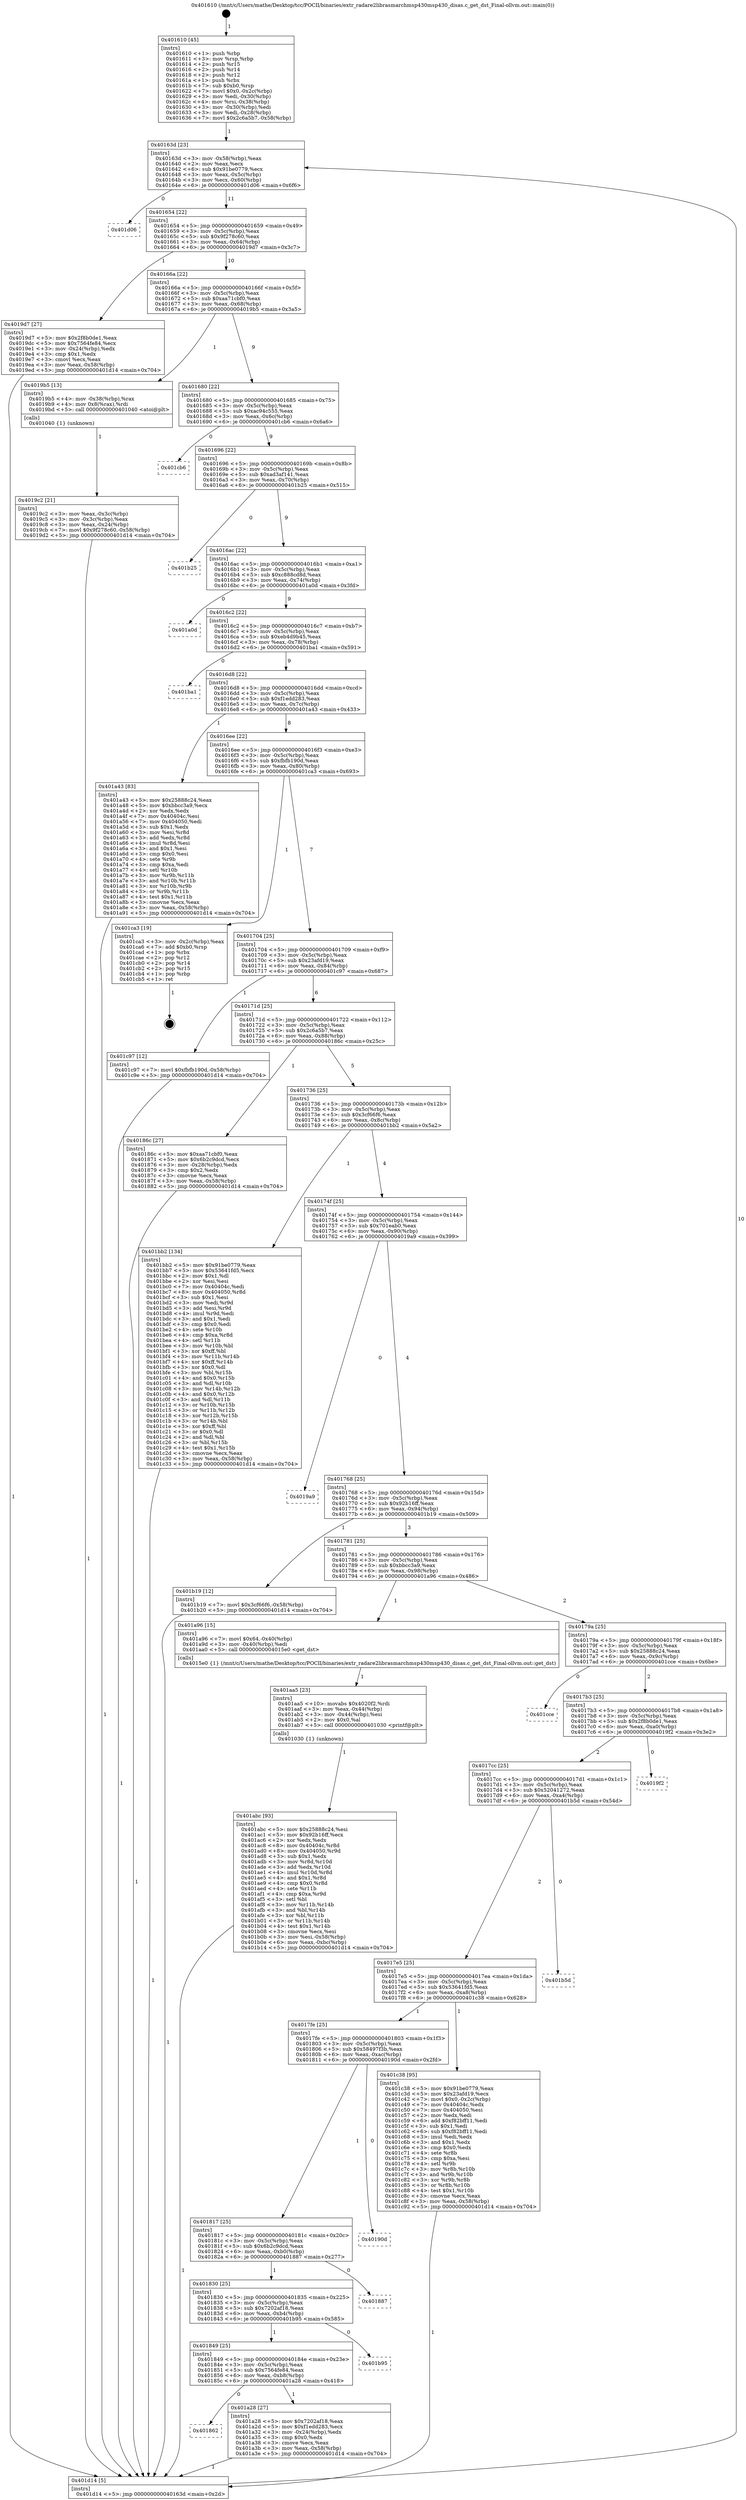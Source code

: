 digraph "0x401610" {
  label = "0x401610 (/mnt/c/Users/mathe/Desktop/tcc/POCII/binaries/extr_radare2librasmarchmsp430msp430_disas.c_get_dst_Final-ollvm.out::main(0))"
  labelloc = "t"
  node[shape=record]

  Entry [label="",width=0.3,height=0.3,shape=circle,fillcolor=black,style=filled]
  "0x40163d" [label="{
     0x40163d [23]\l
     | [instrs]\l
     &nbsp;&nbsp;0x40163d \<+3\>: mov -0x58(%rbp),%eax\l
     &nbsp;&nbsp;0x401640 \<+2\>: mov %eax,%ecx\l
     &nbsp;&nbsp;0x401642 \<+6\>: sub $0x91be0779,%ecx\l
     &nbsp;&nbsp;0x401648 \<+3\>: mov %eax,-0x5c(%rbp)\l
     &nbsp;&nbsp;0x40164b \<+3\>: mov %ecx,-0x60(%rbp)\l
     &nbsp;&nbsp;0x40164e \<+6\>: je 0000000000401d06 \<main+0x6f6\>\l
  }"]
  "0x401d06" [label="{
     0x401d06\l
  }", style=dashed]
  "0x401654" [label="{
     0x401654 [22]\l
     | [instrs]\l
     &nbsp;&nbsp;0x401654 \<+5\>: jmp 0000000000401659 \<main+0x49\>\l
     &nbsp;&nbsp;0x401659 \<+3\>: mov -0x5c(%rbp),%eax\l
     &nbsp;&nbsp;0x40165c \<+5\>: sub $0x9f278c60,%eax\l
     &nbsp;&nbsp;0x401661 \<+3\>: mov %eax,-0x64(%rbp)\l
     &nbsp;&nbsp;0x401664 \<+6\>: je 00000000004019d7 \<main+0x3c7\>\l
  }"]
  Exit [label="",width=0.3,height=0.3,shape=circle,fillcolor=black,style=filled,peripheries=2]
  "0x4019d7" [label="{
     0x4019d7 [27]\l
     | [instrs]\l
     &nbsp;&nbsp;0x4019d7 \<+5\>: mov $0x2f8b0de1,%eax\l
     &nbsp;&nbsp;0x4019dc \<+5\>: mov $0x7564fe84,%ecx\l
     &nbsp;&nbsp;0x4019e1 \<+3\>: mov -0x24(%rbp),%edx\l
     &nbsp;&nbsp;0x4019e4 \<+3\>: cmp $0x1,%edx\l
     &nbsp;&nbsp;0x4019e7 \<+3\>: cmovl %ecx,%eax\l
     &nbsp;&nbsp;0x4019ea \<+3\>: mov %eax,-0x58(%rbp)\l
     &nbsp;&nbsp;0x4019ed \<+5\>: jmp 0000000000401d14 \<main+0x704\>\l
  }"]
  "0x40166a" [label="{
     0x40166a [22]\l
     | [instrs]\l
     &nbsp;&nbsp;0x40166a \<+5\>: jmp 000000000040166f \<main+0x5f\>\l
     &nbsp;&nbsp;0x40166f \<+3\>: mov -0x5c(%rbp),%eax\l
     &nbsp;&nbsp;0x401672 \<+5\>: sub $0xaa71cbf0,%eax\l
     &nbsp;&nbsp;0x401677 \<+3\>: mov %eax,-0x68(%rbp)\l
     &nbsp;&nbsp;0x40167a \<+6\>: je 00000000004019b5 \<main+0x3a5\>\l
  }"]
  "0x401abc" [label="{
     0x401abc [93]\l
     | [instrs]\l
     &nbsp;&nbsp;0x401abc \<+5\>: mov $0x25888c24,%esi\l
     &nbsp;&nbsp;0x401ac1 \<+5\>: mov $0x92b16ff,%ecx\l
     &nbsp;&nbsp;0x401ac6 \<+2\>: xor %edx,%edx\l
     &nbsp;&nbsp;0x401ac8 \<+8\>: mov 0x40404c,%r8d\l
     &nbsp;&nbsp;0x401ad0 \<+8\>: mov 0x404050,%r9d\l
     &nbsp;&nbsp;0x401ad8 \<+3\>: sub $0x1,%edx\l
     &nbsp;&nbsp;0x401adb \<+3\>: mov %r8d,%r10d\l
     &nbsp;&nbsp;0x401ade \<+3\>: add %edx,%r10d\l
     &nbsp;&nbsp;0x401ae1 \<+4\>: imul %r10d,%r8d\l
     &nbsp;&nbsp;0x401ae5 \<+4\>: and $0x1,%r8d\l
     &nbsp;&nbsp;0x401ae9 \<+4\>: cmp $0x0,%r8d\l
     &nbsp;&nbsp;0x401aed \<+4\>: sete %r11b\l
     &nbsp;&nbsp;0x401af1 \<+4\>: cmp $0xa,%r9d\l
     &nbsp;&nbsp;0x401af5 \<+3\>: setl %bl\l
     &nbsp;&nbsp;0x401af8 \<+3\>: mov %r11b,%r14b\l
     &nbsp;&nbsp;0x401afb \<+3\>: and %bl,%r14b\l
     &nbsp;&nbsp;0x401afe \<+3\>: xor %bl,%r11b\l
     &nbsp;&nbsp;0x401b01 \<+3\>: or %r11b,%r14b\l
     &nbsp;&nbsp;0x401b04 \<+4\>: test $0x1,%r14b\l
     &nbsp;&nbsp;0x401b08 \<+3\>: cmovne %ecx,%esi\l
     &nbsp;&nbsp;0x401b0b \<+3\>: mov %esi,-0x58(%rbp)\l
     &nbsp;&nbsp;0x401b0e \<+6\>: mov %eax,-0xbc(%rbp)\l
     &nbsp;&nbsp;0x401b14 \<+5\>: jmp 0000000000401d14 \<main+0x704\>\l
  }"]
  "0x4019b5" [label="{
     0x4019b5 [13]\l
     | [instrs]\l
     &nbsp;&nbsp;0x4019b5 \<+4\>: mov -0x38(%rbp),%rax\l
     &nbsp;&nbsp;0x4019b9 \<+4\>: mov 0x8(%rax),%rdi\l
     &nbsp;&nbsp;0x4019bd \<+5\>: call 0000000000401040 \<atoi@plt\>\l
     | [calls]\l
     &nbsp;&nbsp;0x401040 \{1\} (unknown)\l
  }"]
  "0x401680" [label="{
     0x401680 [22]\l
     | [instrs]\l
     &nbsp;&nbsp;0x401680 \<+5\>: jmp 0000000000401685 \<main+0x75\>\l
     &nbsp;&nbsp;0x401685 \<+3\>: mov -0x5c(%rbp),%eax\l
     &nbsp;&nbsp;0x401688 \<+5\>: sub $0xac94c555,%eax\l
     &nbsp;&nbsp;0x40168d \<+3\>: mov %eax,-0x6c(%rbp)\l
     &nbsp;&nbsp;0x401690 \<+6\>: je 0000000000401cb6 \<main+0x6a6\>\l
  }"]
  "0x401aa5" [label="{
     0x401aa5 [23]\l
     | [instrs]\l
     &nbsp;&nbsp;0x401aa5 \<+10\>: movabs $0x4020f2,%rdi\l
     &nbsp;&nbsp;0x401aaf \<+3\>: mov %eax,-0x44(%rbp)\l
     &nbsp;&nbsp;0x401ab2 \<+3\>: mov -0x44(%rbp),%esi\l
     &nbsp;&nbsp;0x401ab5 \<+2\>: mov $0x0,%al\l
     &nbsp;&nbsp;0x401ab7 \<+5\>: call 0000000000401030 \<printf@plt\>\l
     | [calls]\l
     &nbsp;&nbsp;0x401030 \{1\} (unknown)\l
  }"]
  "0x401cb6" [label="{
     0x401cb6\l
  }", style=dashed]
  "0x401696" [label="{
     0x401696 [22]\l
     | [instrs]\l
     &nbsp;&nbsp;0x401696 \<+5\>: jmp 000000000040169b \<main+0x8b\>\l
     &nbsp;&nbsp;0x40169b \<+3\>: mov -0x5c(%rbp),%eax\l
     &nbsp;&nbsp;0x40169e \<+5\>: sub $0xad3af141,%eax\l
     &nbsp;&nbsp;0x4016a3 \<+3\>: mov %eax,-0x70(%rbp)\l
     &nbsp;&nbsp;0x4016a6 \<+6\>: je 0000000000401b25 \<main+0x515\>\l
  }"]
  "0x401862" [label="{
     0x401862\l
  }", style=dashed]
  "0x401b25" [label="{
     0x401b25\l
  }", style=dashed]
  "0x4016ac" [label="{
     0x4016ac [22]\l
     | [instrs]\l
     &nbsp;&nbsp;0x4016ac \<+5\>: jmp 00000000004016b1 \<main+0xa1\>\l
     &nbsp;&nbsp;0x4016b1 \<+3\>: mov -0x5c(%rbp),%eax\l
     &nbsp;&nbsp;0x4016b4 \<+5\>: sub $0xc888cd8d,%eax\l
     &nbsp;&nbsp;0x4016b9 \<+3\>: mov %eax,-0x74(%rbp)\l
     &nbsp;&nbsp;0x4016bc \<+6\>: je 0000000000401a0d \<main+0x3fd\>\l
  }"]
  "0x401a28" [label="{
     0x401a28 [27]\l
     | [instrs]\l
     &nbsp;&nbsp;0x401a28 \<+5\>: mov $0x7202af18,%eax\l
     &nbsp;&nbsp;0x401a2d \<+5\>: mov $0xf1edd283,%ecx\l
     &nbsp;&nbsp;0x401a32 \<+3\>: mov -0x24(%rbp),%edx\l
     &nbsp;&nbsp;0x401a35 \<+3\>: cmp $0x0,%edx\l
     &nbsp;&nbsp;0x401a38 \<+3\>: cmove %ecx,%eax\l
     &nbsp;&nbsp;0x401a3b \<+3\>: mov %eax,-0x58(%rbp)\l
     &nbsp;&nbsp;0x401a3e \<+5\>: jmp 0000000000401d14 \<main+0x704\>\l
  }"]
  "0x401a0d" [label="{
     0x401a0d\l
  }", style=dashed]
  "0x4016c2" [label="{
     0x4016c2 [22]\l
     | [instrs]\l
     &nbsp;&nbsp;0x4016c2 \<+5\>: jmp 00000000004016c7 \<main+0xb7\>\l
     &nbsp;&nbsp;0x4016c7 \<+3\>: mov -0x5c(%rbp),%eax\l
     &nbsp;&nbsp;0x4016ca \<+5\>: sub $0xeb4d9b45,%eax\l
     &nbsp;&nbsp;0x4016cf \<+3\>: mov %eax,-0x78(%rbp)\l
     &nbsp;&nbsp;0x4016d2 \<+6\>: je 0000000000401ba1 \<main+0x591\>\l
  }"]
  "0x401849" [label="{
     0x401849 [25]\l
     | [instrs]\l
     &nbsp;&nbsp;0x401849 \<+5\>: jmp 000000000040184e \<main+0x23e\>\l
     &nbsp;&nbsp;0x40184e \<+3\>: mov -0x5c(%rbp),%eax\l
     &nbsp;&nbsp;0x401851 \<+5\>: sub $0x7564fe84,%eax\l
     &nbsp;&nbsp;0x401856 \<+6\>: mov %eax,-0xb8(%rbp)\l
     &nbsp;&nbsp;0x40185c \<+6\>: je 0000000000401a28 \<main+0x418\>\l
  }"]
  "0x401ba1" [label="{
     0x401ba1\l
  }", style=dashed]
  "0x4016d8" [label="{
     0x4016d8 [22]\l
     | [instrs]\l
     &nbsp;&nbsp;0x4016d8 \<+5\>: jmp 00000000004016dd \<main+0xcd\>\l
     &nbsp;&nbsp;0x4016dd \<+3\>: mov -0x5c(%rbp),%eax\l
     &nbsp;&nbsp;0x4016e0 \<+5\>: sub $0xf1edd283,%eax\l
     &nbsp;&nbsp;0x4016e5 \<+3\>: mov %eax,-0x7c(%rbp)\l
     &nbsp;&nbsp;0x4016e8 \<+6\>: je 0000000000401a43 \<main+0x433\>\l
  }"]
  "0x401b95" [label="{
     0x401b95\l
  }", style=dashed]
  "0x401a43" [label="{
     0x401a43 [83]\l
     | [instrs]\l
     &nbsp;&nbsp;0x401a43 \<+5\>: mov $0x25888c24,%eax\l
     &nbsp;&nbsp;0x401a48 \<+5\>: mov $0xbbcc3a9,%ecx\l
     &nbsp;&nbsp;0x401a4d \<+2\>: xor %edx,%edx\l
     &nbsp;&nbsp;0x401a4f \<+7\>: mov 0x40404c,%esi\l
     &nbsp;&nbsp;0x401a56 \<+7\>: mov 0x404050,%edi\l
     &nbsp;&nbsp;0x401a5d \<+3\>: sub $0x1,%edx\l
     &nbsp;&nbsp;0x401a60 \<+3\>: mov %esi,%r8d\l
     &nbsp;&nbsp;0x401a63 \<+3\>: add %edx,%r8d\l
     &nbsp;&nbsp;0x401a66 \<+4\>: imul %r8d,%esi\l
     &nbsp;&nbsp;0x401a6a \<+3\>: and $0x1,%esi\l
     &nbsp;&nbsp;0x401a6d \<+3\>: cmp $0x0,%esi\l
     &nbsp;&nbsp;0x401a70 \<+4\>: sete %r9b\l
     &nbsp;&nbsp;0x401a74 \<+3\>: cmp $0xa,%edi\l
     &nbsp;&nbsp;0x401a77 \<+4\>: setl %r10b\l
     &nbsp;&nbsp;0x401a7b \<+3\>: mov %r9b,%r11b\l
     &nbsp;&nbsp;0x401a7e \<+3\>: and %r10b,%r11b\l
     &nbsp;&nbsp;0x401a81 \<+3\>: xor %r10b,%r9b\l
     &nbsp;&nbsp;0x401a84 \<+3\>: or %r9b,%r11b\l
     &nbsp;&nbsp;0x401a87 \<+4\>: test $0x1,%r11b\l
     &nbsp;&nbsp;0x401a8b \<+3\>: cmovne %ecx,%eax\l
     &nbsp;&nbsp;0x401a8e \<+3\>: mov %eax,-0x58(%rbp)\l
     &nbsp;&nbsp;0x401a91 \<+5\>: jmp 0000000000401d14 \<main+0x704\>\l
  }"]
  "0x4016ee" [label="{
     0x4016ee [22]\l
     | [instrs]\l
     &nbsp;&nbsp;0x4016ee \<+5\>: jmp 00000000004016f3 \<main+0xe3\>\l
     &nbsp;&nbsp;0x4016f3 \<+3\>: mov -0x5c(%rbp),%eax\l
     &nbsp;&nbsp;0x4016f6 \<+5\>: sub $0xfbfb190d,%eax\l
     &nbsp;&nbsp;0x4016fb \<+3\>: mov %eax,-0x80(%rbp)\l
     &nbsp;&nbsp;0x4016fe \<+6\>: je 0000000000401ca3 \<main+0x693\>\l
  }"]
  "0x401830" [label="{
     0x401830 [25]\l
     | [instrs]\l
     &nbsp;&nbsp;0x401830 \<+5\>: jmp 0000000000401835 \<main+0x225\>\l
     &nbsp;&nbsp;0x401835 \<+3\>: mov -0x5c(%rbp),%eax\l
     &nbsp;&nbsp;0x401838 \<+5\>: sub $0x7202af18,%eax\l
     &nbsp;&nbsp;0x40183d \<+6\>: mov %eax,-0xb4(%rbp)\l
     &nbsp;&nbsp;0x401843 \<+6\>: je 0000000000401b95 \<main+0x585\>\l
  }"]
  "0x401ca3" [label="{
     0x401ca3 [19]\l
     | [instrs]\l
     &nbsp;&nbsp;0x401ca3 \<+3\>: mov -0x2c(%rbp),%eax\l
     &nbsp;&nbsp;0x401ca6 \<+7\>: add $0xb0,%rsp\l
     &nbsp;&nbsp;0x401cad \<+1\>: pop %rbx\l
     &nbsp;&nbsp;0x401cae \<+2\>: pop %r12\l
     &nbsp;&nbsp;0x401cb0 \<+2\>: pop %r14\l
     &nbsp;&nbsp;0x401cb2 \<+2\>: pop %r15\l
     &nbsp;&nbsp;0x401cb4 \<+1\>: pop %rbp\l
     &nbsp;&nbsp;0x401cb5 \<+1\>: ret\l
  }"]
  "0x401704" [label="{
     0x401704 [25]\l
     | [instrs]\l
     &nbsp;&nbsp;0x401704 \<+5\>: jmp 0000000000401709 \<main+0xf9\>\l
     &nbsp;&nbsp;0x401709 \<+3\>: mov -0x5c(%rbp),%eax\l
     &nbsp;&nbsp;0x40170c \<+5\>: sub $0x23afd19,%eax\l
     &nbsp;&nbsp;0x401711 \<+6\>: mov %eax,-0x84(%rbp)\l
     &nbsp;&nbsp;0x401717 \<+6\>: je 0000000000401c97 \<main+0x687\>\l
  }"]
  "0x401887" [label="{
     0x401887\l
  }", style=dashed]
  "0x401c97" [label="{
     0x401c97 [12]\l
     | [instrs]\l
     &nbsp;&nbsp;0x401c97 \<+7\>: movl $0xfbfb190d,-0x58(%rbp)\l
     &nbsp;&nbsp;0x401c9e \<+5\>: jmp 0000000000401d14 \<main+0x704\>\l
  }"]
  "0x40171d" [label="{
     0x40171d [25]\l
     | [instrs]\l
     &nbsp;&nbsp;0x40171d \<+5\>: jmp 0000000000401722 \<main+0x112\>\l
     &nbsp;&nbsp;0x401722 \<+3\>: mov -0x5c(%rbp),%eax\l
     &nbsp;&nbsp;0x401725 \<+5\>: sub $0x2c6a5b7,%eax\l
     &nbsp;&nbsp;0x40172a \<+6\>: mov %eax,-0x88(%rbp)\l
     &nbsp;&nbsp;0x401730 \<+6\>: je 000000000040186c \<main+0x25c\>\l
  }"]
  "0x401817" [label="{
     0x401817 [25]\l
     | [instrs]\l
     &nbsp;&nbsp;0x401817 \<+5\>: jmp 000000000040181c \<main+0x20c\>\l
     &nbsp;&nbsp;0x40181c \<+3\>: mov -0x5c(%rbp),%eax\l
     &nbsp;&nbsp;0x40181f \<+5\>: sub $0x6b2c9dcd,%eax\l
     &nbsp;&nbsp;0x401824 \<+6\>: mov %eax,-0xb0(%rbp)\l
     &nbsp;&nbsp;0x40182a \<+6\>: je 0000000000401887 \<main+0x277\>\l
  }"]
  "0x40186c" [label="{
     0x40186c [27]\l
     | [instrs]\l
     &nbsp;&nbsp;0x40186c \<+5\>: mov $0xaa71cbf0,%eax\l
     &nbsp;&nbsp;0x401871 \<+5\>: mov $0x6b2c9dcd,%ecx\l
     &nbsp;&nbsp;0x401876 \<+3\>: mov -0x28(%rbp),%edx\l
     &nbsp;&nbsp;0x401879 \<+3\>: cmp $0x2,%edx\l
     &nbsp;&nbsp;0x40187c \<+3\>: cmovne %ecx,%eax\l
     &nbsp;&nbsp;0x40187f \<+3\>: mov %eax,-0x58(%rbp)\l
     &nbsp;&nbsp;0x401882 \<+5\>: jmp 0000000000401d14 \<main+0x704\>\l
  }"]
  "0x401736" [label="{
     0x401736 [25]\l
     | [instrs]\l
     &nbsp;&nbsp;0x401736 \<+5\>: jmp 000000000040173b \<main+0x12b\>\l
     &nbsp;&nbsp;0x40173b \<+3\>: mov -0x5c(%rbp),%eax\l
     &nbsp;&nbsp;0x40173e \<+5\>: sub $0x3cf66f6,%eax\l
     &nbsp;&nbsp;0x401743 \<+6\>: mov %eax,-0x8c(%rbp)\l
     &nbsp;&nbsp;0x401749 \<+6\>: je 0000000000401bb2 \<main+0x5a2\>\l
  }"]
  "0x401d14" [label="{
     0x401d14 [5]\l
     | [instrs]\l
     &nbsp;&nbsp;0x401d14 \<+5\>: jmp 000000000040163d \<main+0x2d\>\l
  }"]
  "0x401610" [label="{
     0x401610 [45]\l
     | [instrs]\l
     &nbsp;&nbsp;0x401610 \<+1\>: push %rbp\l
     &nbsp;&nbsp;0x401611 \<+3\>: mov %rsp,%rbp\l
     &nbsp;&nbsp;0x401614 \<+2\>: push %r15\l
     &nbsp;&nbsp;0x401616 \<+2\>: push %r14\l
     &nbsp;&nbsp;0x401618 \<+2\>: push %r12\l
     &nbsp;&nbsp;0x40161a \<+1\>: push %rbx\l
     &nbsp;&nbsp;0x40161b \<+7\>: sub $0xb0,%rsp\l
     &nbsp;&nbsp;0x401622 \<+7\>: movl $0x0,-0x2c(%rbp)\l
     &nbsp;&nbsp;0x401629 \<+3\>: mov %edi,-0x30(%rbp)\l
     &nbsp;&nbsp;0x40162c \<+4\>: mov %rsi,-0x38(%rbp)\l
     &nbsp;&nbsp;0x401630 \<+3\>: mov -0x30(%rbp),%edi\l
     &nbsp;&nbsp;0x401633 \<+3\>: mov %edi,-0x28(%rbp)\l
     &nbsp;&nbsp;0x401636 \<+7\>: movl $0x2c6a5b7,-0x58(%rbp)\l
  }"]
  "0x4019c2" [label="{
     0x4019c2 [21]\l
     | [instrs]\l
     &nbsp;&nbsp;0x4019c2 \<+3\>: mov %eax,-0x3c(%rbp)\l
     &nbsp;&nbsp;0x4019c5 \<+3\>: mov -0x3c(%rbp),%eax\l
     &nbsp;&nbsp;0x4019c8 \<+3\>: mov %eax,-0x24(%rbp)\l
     &nbsp;&nbsp;0x4019cb \<+7\>: movl $0x9f278c60,-0x58(%rbp)\l
     &nbsp;&nbsp;0x4019d2 \<+5\>: jmp 0000000000401d14 \<main+0x704\>\l
  }"]
  "0x40190d" [label="{
     0x40190d\l
  }", style=dashed]
  "0x401bb2" [label="{
     0x401bb2 [134]\l
     | [instrs]\l
     &nbsp;&nbsp;0x401bb2 \<+5\>: mov $0x91be0779,%eax\l
     &nbsp;&nbsp;0x401bb7 \<+5\>: mov $0x53641fd5,%ecx\l
     &nbsp;&nbsp;0x401bbc \<+2\>: mov $0x1,%dl\l
     &nbsp;&nbsp;0x401bbe \<+2\>: xor %esi,%esi\l
     &nbsp;&nbsp;0x401bc0 \<+7\>: mov 0x40404c,%edi\l
     &nbsp;&nbsp;0x401bc7 \<+8\>: mov 0x404050,%r8d\l
     &nbsp;&nbsp;0x401bcf \<+3\>: sub $0x1,%esi\l
     &nbsp;&nbsp;0x401bd2 \<+3\>: mov %edi,%r9d\l
     &nbsp;&nbsp;0x401bd5 \<+3\>: add %esi,%r9d\l
     &nbsp;&nbsp;0x401bd8 \<+4\>: imul %r9d,%edi\l
     &nbsp;&nbsp;0x401bdc \<+3\>: and $0x1,%edi\l
     &nbsp;&nbsp;0x401bdf \<+3\>: cmp $0x0,%edi\l
     &nbsp;&nbsp;0x401be2 \<+4\>: sete %r10b\l
     &nbsp;&nbsp;0x401be6 \<+4\>: cmp $0xa,%r8d\l
     &nbsp;&nbsp;0x401bea \<+4\>: setl %r11b\l
     &nbsp;&nbsp;0x401bee \<+3\>: mov %r10b,%bl\l
     &nbsp;&nbsp;0x401bf1 \<+3\>: xor $0xff,%bl\l
     &nbsp;&nbsp;0x401bf4 \<+3\>: mov %r11b,%r14b\l
     &nbsp;&nbsp;0x401bf7 \<+4\>: xor $0xff,%r14b\l
     &nbsp;&nbsp;0x401bfb \<+3\>: xor $0x0,%dl\l
     &nbsp;&nbsp;0x401bfe \<+3\>: mov %bl,%r15b\l
     &nbsp;&nbsp;0x401c01 \<+4\>: and $0x0,%r15b\l
     &nbsp;&nbsp;0x401c05 \<+3\>: and %dl,%r10b\l
     &nbsp;&nbsp;0x401c08 \<+3\>: mov %r14b,%r12b\l
     &nbsp;&nbsp;0x401c0b \<+4\>: and $0x0,%r12b\l
     &nbsp;&nbsp;0x401c0f \<+3\>: and %dl,%r11b\l
     &nbsp;&nbsp;0x401c12 \<+3\>: or %r10b,%r15b\l
     &nbsp;&nbsp;0x401c15 \<+3\>: or %r11b,%r12b\l
     &nbsp;&nbsp;0x401c18 \<+3\>: xor %r12b,%r15b\l
     &nbsp;&nbsp;0x401c1b \<+3\>: or %r14b,%bl\l
     &nbsp;&nbsp;0x401c1e \<+3\>: xor $0xff,%bl\l
     &nbsp;&nbsp;0x401c21 \<+3\>: or $0x0,%dl\l
     &nbsp;&nbsp;0x401c24 \<+2\>: and %dl,%bl\l
     &nbsp;&nbsp;0x401c26 \<+3\>: or %bl,%r15b\l
     &nbsp;&nbsp;0x401c29 \<+4\>: test $0x1,%r15b\l
     &nbsp;&nbsp;0x401c2d \<+3\>: cmovne %ecx,%eax\l
     &nbsp;&nbsp;0x401c30 \<+3\>: mov %eax,-0x58(%rbp)\l
     &nbsp;&nbsp;0x401c33 \<+5\>: jmp 0000000000401d14 \<main+0x704\>\l
  }"]
  "0x40174f" [label="{
     0x40174f [25]\l
     | [instrs]\l
     &nbsp;&nbsp;0x40174f \<+5\>: jmp 0000000000401754 \<main+0x144\>\l
     &nbsp;&nbsp;0x401754 \<+3\>: mov -0x5c(%rbp),%eax\l
     &nbsp;&nbsp;0x401757 \<+5\>: sub $0x701eab0,%eax\l
     &nbsp;&nbsp;0x40175c \<+6\>: mov %eax,-0x90(%rbp)\l
     &nbsp;&nbsp;0x401762 \<+6\>: je 00000000004019a9 \<main+0x399\>\l
  }"]
  "0x4017fe" [label="{
     0x4017fe [25]\l
     | [instrs]\l
     &nbsp;&nbsp;0x4017fe \<+5\>: jmp 0000000000401803 \<main+0x1f3\>\l
     &nbsp;&nbsp;0x401803 \<+3\>: mov -0x5c(%rbp),%eax\l
     &nbsp;&nbsp;0x401806 \<+5\>: sub $0x58497f3b,%eax\l
     &nbsp;&nbsp;0x40180b \<+6\>: mov %eax,-0xac(%rbp)\l
     &nbsp;&nbsp;0x401811 \<+6\>: je 000000000040190d \<main+0x2fd\>\l
  }"]
  "0x4019a9" [label="{
     0x4019a9\l
  }", style=dashed]
  "0x401768" [label="{
     0x401768 [25]\l
     | [instrs]\l
     &nbsp;&nbsp;0x401768 \<+5\>: jmp 000000000040176d \<main+0x15d\>\l
     &nbsp;&nbsp;0x40176d \<+3\>: mov -0x5c(%rbp),%eax\l
     &nbsp;&nbsp;0x401770 \<+5\>: sub $0x92b16ff,%eax\l
     &nbsp;&nbsp;0x401775 \<+6\>: mov %eax,-0x94(%rbp)\l
     &nbsp;&nbsp;0x40177b \<+6\>: je 0000000000401b19 \<main+0x509\>\l
  }"]
  "0x401c38" [label="{
     0x401c38 [95]\l
     | [instrs]\l
     &nbsp;&nbsp;0x401c38 \<+5\>: mov $0x91be0779,%eax\l
     &nbsp;&nbsp;0x401c3d \<+5\>: mov $0x23afd19,%ecx\l
     &nbsp;&nbsp;0x401c42 \<+7\>: movl $0x0,-0x2c(%rbp)\l
     &nbsp;&nbsp;0x401c49 \<+7\>: mov 0x40404c,%edx\l
     &nbsp;&nbsp;0x401c50 \<+7\>: mov 0x404050,%esi\l
     &nbsp;&nbsp;0x401c57 \<+2\>: mov %edx,%edi\l
     &nbsp;&nbsp;0x401c59 \<+6\>: add $0xf82bff11,%edi\l
     &nbsp;&nbsp;0x401c5f \<+3\>: sub $0x1,%edi\l
     &nbsp;&nbsp;0x401c62 \<+6\>: sub $0xf82bff11,%edi\l
     &nbsp;&nbsp;0x401c68 \<+3\>: imul %edi,%edx\l
     &nbsp;&nbsp;0x401c6b \<+3\>: and $0x1,%edx\l
     &nbsp;&nbsp;0x401c6e \<+3\>: cmp $0x0,%edx\l
     &nbsp;&nbsp;0x401c71 \<+4\>: sete %r8b\l
     &nbsp;&nbsp;0x401c75 \<+3\>: cmp $0xa,%esi\l
     &nbsp;&nbsp;0x401c78 \<+4\>: setl %r9b\l
     &nbsp;&nbsp;0x401c7c \<+3\>: mov %r8b,%r10b\l
     &nbsp;&nbsp;0x401c7f \<+3\>: and %r9b,%r10b\l
     &nbsp;&nbsp;0x401c82 \<+3\>: xor %r9b,%r8b\l
     &nbsp;&nbsp;0x401c85 \<+3\>: or %r8b,%r10b\l
     &nbsp;&nbsp;0x401c88 \<+4\>: test $0x1,%r10b\l
     &nbsp;&nbsp;0x401c8c \<+3\>: cmovne %ecx,%eax\l
     &nbsp;&nbsp;0x401c8f \<+3\>: mov %eax,-0x58(%rbp)\l
     &nbsp;&nbsp;0x401c92 \<+5\>: jmp 0000000000401d14 \<main+0x704\>\l
  }"]
  "0x401b19" [label="{
     0x401b19 [12]\l
     | [instrs]\l
     &nbsp;&nbsp;0x401b19 \<+7\>: movl $0x3cf66f6,-0x58(%rbp)\l
     &nbsp;&nbsp;0x401b20 \<+5\>: jmp 0000000000401d14 \<main+0x704\>\l
  }"]
  "0x401781" [label="{
     0x401781 [25]\l
     | [instrs]\l
     &nbsp;&nbsp;0x401781 \<+5\>: jmp 0000000000401786 \<main+0x176\>\l
     &nbsp;&nbsp;0x401786 \<+3\>: mov -0x5c(%rbp),%eax\l
     &nbsp;&nbsp;0x401789 \<+5\>: sub $0xbbcc3a9,%eax\l
     &nbsp;&nbsp;0x40178e \<+6\>: mov %eax,-0x98(%rbp)\l
     &nbsp;&nbsp;0x401794 \<+6\>: je 0000000000401a96 \<main+0x486\>\l
  }"]
  "0x4017e5" [label="{
     0x4017e5 [25]\l
     | [instrs]\l
     &nbsp;&nbsp;0x4017e5 \<+5\>: jmp 00000000004017ea \<main+0x1da\>\l
     &nbsp;&nbsp;0x4017ea \<+3\>: mov -0x5c(%rbp),%eax\l
     &nbsp;&nbsp;0x4017ed \<+5\>: sub $0x53641fd5,%eax\l
     &nbsp;&nbsp;0x4017f2 \<+6\>: mov %eax,-0xa8(%rbp)\l
     &nbsp;&nbsp;0x4017f8 \<+6\>: je 0000000000401c38 \<main+0x628\>\l
  }"]
  "0x401a96" [label="{
     0x401a96 [15]\l
     | [instrs]\l
     &nbsp;&nbsp;0x401a96 \<+7\>: movl $0x64,-0x40(%rbp)\l
     &nbsp;&nbsp;0x401a9d \<+3\>: mov -0x40(%rbp),%edi\l
     &nbsp;&nbsp;0x401aa0 \<+5\>: call 00000000004015e0 \<get_dst\>\l
     | [calls]\l
     &nbsp;&nbsp;0x4015e0 \{1\} (/mnt/c/Users/mathe/Desktop/tcc/POCII/binaries/extr_radare2librasmarchmsp430msp430_disas.c_get_dst_Final-ollvm.out::get_dst)\l
  }"]
  "0x40179a" [label="{
     0x40179a [25]\l
     | [instrs]\l
     &nbsp;&nbsp;0x40179a \<+5\>: jmp 000000000040179f \<main+0x18f\>\l
     &nbsp;&nbsp;0x40179f \<+3\>: mov -0x5c(%rbp),%eax\l
     &nbsp;&nbsp;0x4017a2 \<+5\>: sub $0x25888c24,%eax\l
     &nbsp;&nbsp;0x4017a7 \<+6\>: mov %eax,-0x9c(%rbp)\l
     &nbsp;&nbsp;0x4017ad \<+6\>: je 0000000000401cce \<main+0x6be\>\l
  }"]
  "0x401b5d" [label="{
     0x401b5d\l
  }", style=dashed]
  "0x401cce" [label="{
     0x401cce\l
  }", style=dashed]
  "0x4017b3" [label="{
     0x4017b3 [25]\l
     | [instrs]\l
     &nbsp;&nbsp;0x4017b3 \<+5\>: jmp 00000000004017b8 \<main+0x1a8\>\l
     &nbsp;&nbsp;0x4017b8 \<+3\>: mov -0x5c(%rbp),%eax\l
     &nbsp;&nbsp;0x4017bb \<+5\>: sub $0x2f8b0de1,%eax\l
     &nbsp;&nbsp;0x4017c0 \<+6\>: mov %eax,-0xa0(%rbp)\l
     &nbsp;&nbsp;0x4017c6 \<+6\>: je 00000000004019f2 \<main+0x3e2\>\l
  }"]
  "0x4017cc" [label="{
     0x4017cc [25]\l
     | [instrs]\l
     &nbsp;&nbsp;0x4017cc \<+5\>: jmp 00000000004017d1 \<main+0x1c1\>\l
     &nbsp;&nbsp;0x4017d1 \<+3\>: mov -0x5c(%rbp),%eax\l
     &nbsp;&nbsp;0x4017d4 \<+5\>: sub $0x52041272,%eax\l
     &nbsp;&nbsp;0x4017d9 \<+6\>: mov %eax,-0xa4(%rbp)\l
     &nbsp;&nbsp;0x4017df \<+6\>: je 0000000000401b5d \<main+0x54d\>\l
  }"]
  "0x4019f2" [label="{
     0x4019f2\l
  }", style=dashed]
  Entry -> "0x401610" [label=" 1"]
  "0x40163d" -> "0x401d06" [label=" 0"]
  "0x40163d" -> "0x401654" [label=" 11"]
  "0x401ca3" -> Exit [label=" 1"]
  "0x401654" -> "0x4019d7" [label=" 1"]
  "0x401654" -> "0x40166a" [label=" 10"]
  "0x401c97" -> "0x401d14" [label=" 1"]
  "0x40166a" -> "0x4019b5" [label=" 1"]
  "0x40166a" -> "0x401680" [label=" 9"]
  "0x401c38" -> "0x401d14" [label=" 1"]
  "0x401680" -> "0x401cb6" [label=" 0"]
  "0x401680" -> "0x401696" [label=" 9"]
  "0x401bb2" -> "0x401d14" [label=" 1"]
  "0x401696" -> "0x401b25" [label=" 0"]
  "0x401696" -> "0x4016ac" [label=" 9"]
  "0x401b19" -> "0x401d14" [label=" 1"]
  "0x4016ac" -> "0x401a0d" [label=" 0"]
  "0x4016ac" -> "0x4016c2" [label=" 9"]
  "0x401abc" -> "0x401d14" [label=" 1"]
  "0x4016c2" -> "0x401ba1" [label=" 0"]
  "0x4016c2" -> "0x4016d8" [label=" 9"]
  "0x401a96" -> "0x401aa5" [label=" 1"]
  "0x4016d8" -> "0x401a43" [label=" 1"]
  "0x4016d8" -> "0x4016ee" [label=" 8"]
  "0x401a43" -> "0x401d14" [label=" 1"]
  "0x4016ee" -> "0x401ca3" [label=" 1"]
  "0x4016ee" -> "0x401704" [label=" 7"]
  "0x401849" -> "0x401862" [label=" 0"]
  "0x401704" -> "0x401c97" [label=" 1"]
  "0x401704" -> "0x40171d" [label=" 6"]
  "0x401849" -> "0x401a28" [label=" 1"]
  "0x40171d" -> "0x40186c" [label=" 1"]
  "0x40171d" -> "0x401736" [label=" 5"]
  "0x40186c" -> "0x401d14" [label=" 1"]
  "0x401610" -> "0x40163d" [label=" 1"]
  "0x401d14" -> "0x40163d" [label=" 10"]
  "0x4019b5" -> "0x4019c2" [label=" 1"]
  "0x4019c2" -> "0x401d14" [label=" 1"]
  "0x4019d7" -> "0x401d14" [label=" 1"]
  "0x401830" -> "0x401849" [label=" 1"]
  "0x401736" -> "0x401bb2" [label=" 1"]
  "0x401736" -> "0x40174f" [label=" 4"]
  "0x401830" -> "0x401b95" [label=" 0"]
  "0x40174f" -> "0x4019a9" [label=" 0"]
  "0x40174f" -> "0x401768" [label=" 4"]
  "0x401817" -> "0x401830" [label=" 1"]
  "0x401768" -> "0x401b19" [label=" 1"]
  "0x401768" -> "0x401781" [label=" 3"]
  "0x401817" -> "0x401887" [label=" 0"]
  "0x401781" -> "0x401a96" [label=" 1"]
  "0x401781" -> "0x40179a" [label=" 2"]
  "0x4017fe" -> "0x401817" [label=" 1"]
  "0x40179a" -> "0x401cce" [label=" 0"]
  "0x40179a" -> "0x4017b3" [label=" 2"]
  "0x4017fe" -> "0x40190d" [label=" 0"]
  "0x4017b3" -> "0x4019f2" [label=" 0"]
  "0x4017b3" -> "0x4017cc" [label=" 2"]
  "0x401a28" -> "0x401d14" [label=" 1"]
  "0x4017cc" -> "0x401b5d" [label=" 0"]
  "0x4017cc" -> "0x4017e5" [label=" 2"]
  "0x401aa5" -> "0x401abc" [label=" 1"]
  "0x4017e5" -> "0x401c38" [label=" 1"]
  "0x4017e5" -> "0x4017fe" [label=" 1"]
}
